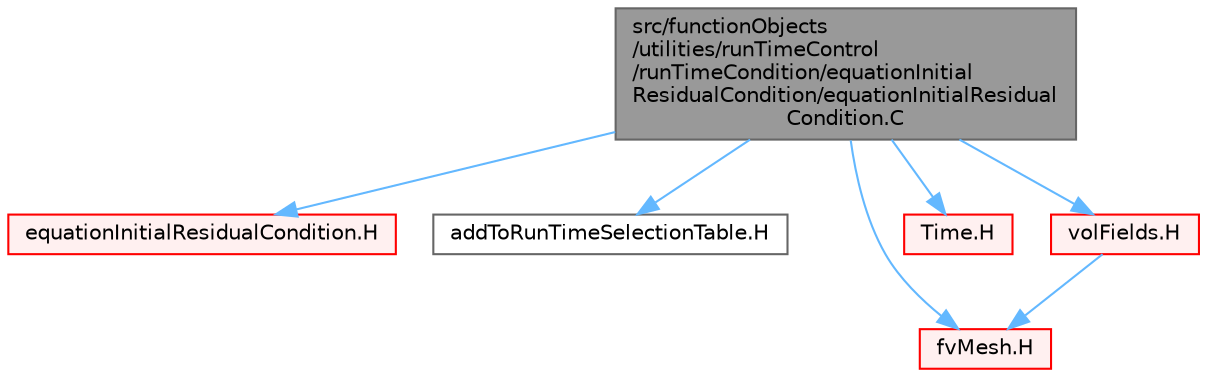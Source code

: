 digraph "src/functionObjects/utilities/runTimeControl/runTimeCondition/equationInitialResidualCondition/equationInitialResidualCondition.C"
{
 // LATEX_PDF_SIZE
  bgcolor="transparent";
  edge [fontname=Helvetica,fontsize=10,labelfontname=Helvetica,labelfontsize=10];
  node [fontname=Helvetica,fontsize=10,shape=box,height=0.2,width=0.4];
  Node1 [id="Node000001",label="src/functionObjects\l/utilities/runTimeControl\l/runTimeCondition/equationInitial\lResidualCondition/equationInitialResidual\lCondition.C",height=0.2,width=0.4,color="gray40", fillcolor="grey60", style="filled", fontcolor="black",tooltip=" "];
  Node1 -> Node2 [id="edge1_Node000001_Node000002",color="steelblue1",style="solid",tooltip=" "];
  Node2 [id="Node000002",label="equationInitialResidualCondition.H",height=0.2,width=0.4,color="red", fillcolor="#FFF0F0", style="filled",URL="$equationInitialResidualCondition_8H.html",tooltip=" "];
  Node1 -> Node256 [id="edge2_Node000001_Node000256",color="steelblue1",style="solid",tooltip=" "];
  Node256 [id="Node000256",label="addToRunTimeSelectionTable.H",height=0.2,width=0.4,color="grey40", fillcolor="white", style="filled",URL="$addToRunTimeSelectionTable_8H.html",tooltip="Macros for easy insertion into run-time selection tables."];
  Node1 -> Node257 [id="edge3_Node000001_Node000257",color="steelblue1",style="solid",tooltip=" "];
  Node257 [id="Node000257",label="fvMesh.H",height=0.2,width=0.4,color="red", fillcolor="#FFF0F0", style="filled",URL="$fvMesh_8H.html",tooltip=" "];
  Node1 -> Node99 [id="edge4_Node000001_Node000099",color="steelblue1",style="solid",tooltip=" "];
  Node99 [id="Node000099",label="Time.H",height=0.2,width=0.4,color="red", fillcolor="#FFF0F0", style="filled",URL="$Time_8H.html",tooltip=" "];
  Node1 -> Node377 [id="edge5_Node000001_Node000377",color="steelblue1",style="solid",tooltip=" "];
  Node377 [id="Node000377",label="volFields.H",height=0.2,width=0.4,color="red", fillcolor="#FFF0F0", style="filled",URL="$volFields_8H.html",tooltip=" "];
  Node377 -> Node257 [id="edge6_Node000377_Node000257",color="steelblue1",style="solid",tooltip=" "];
}

